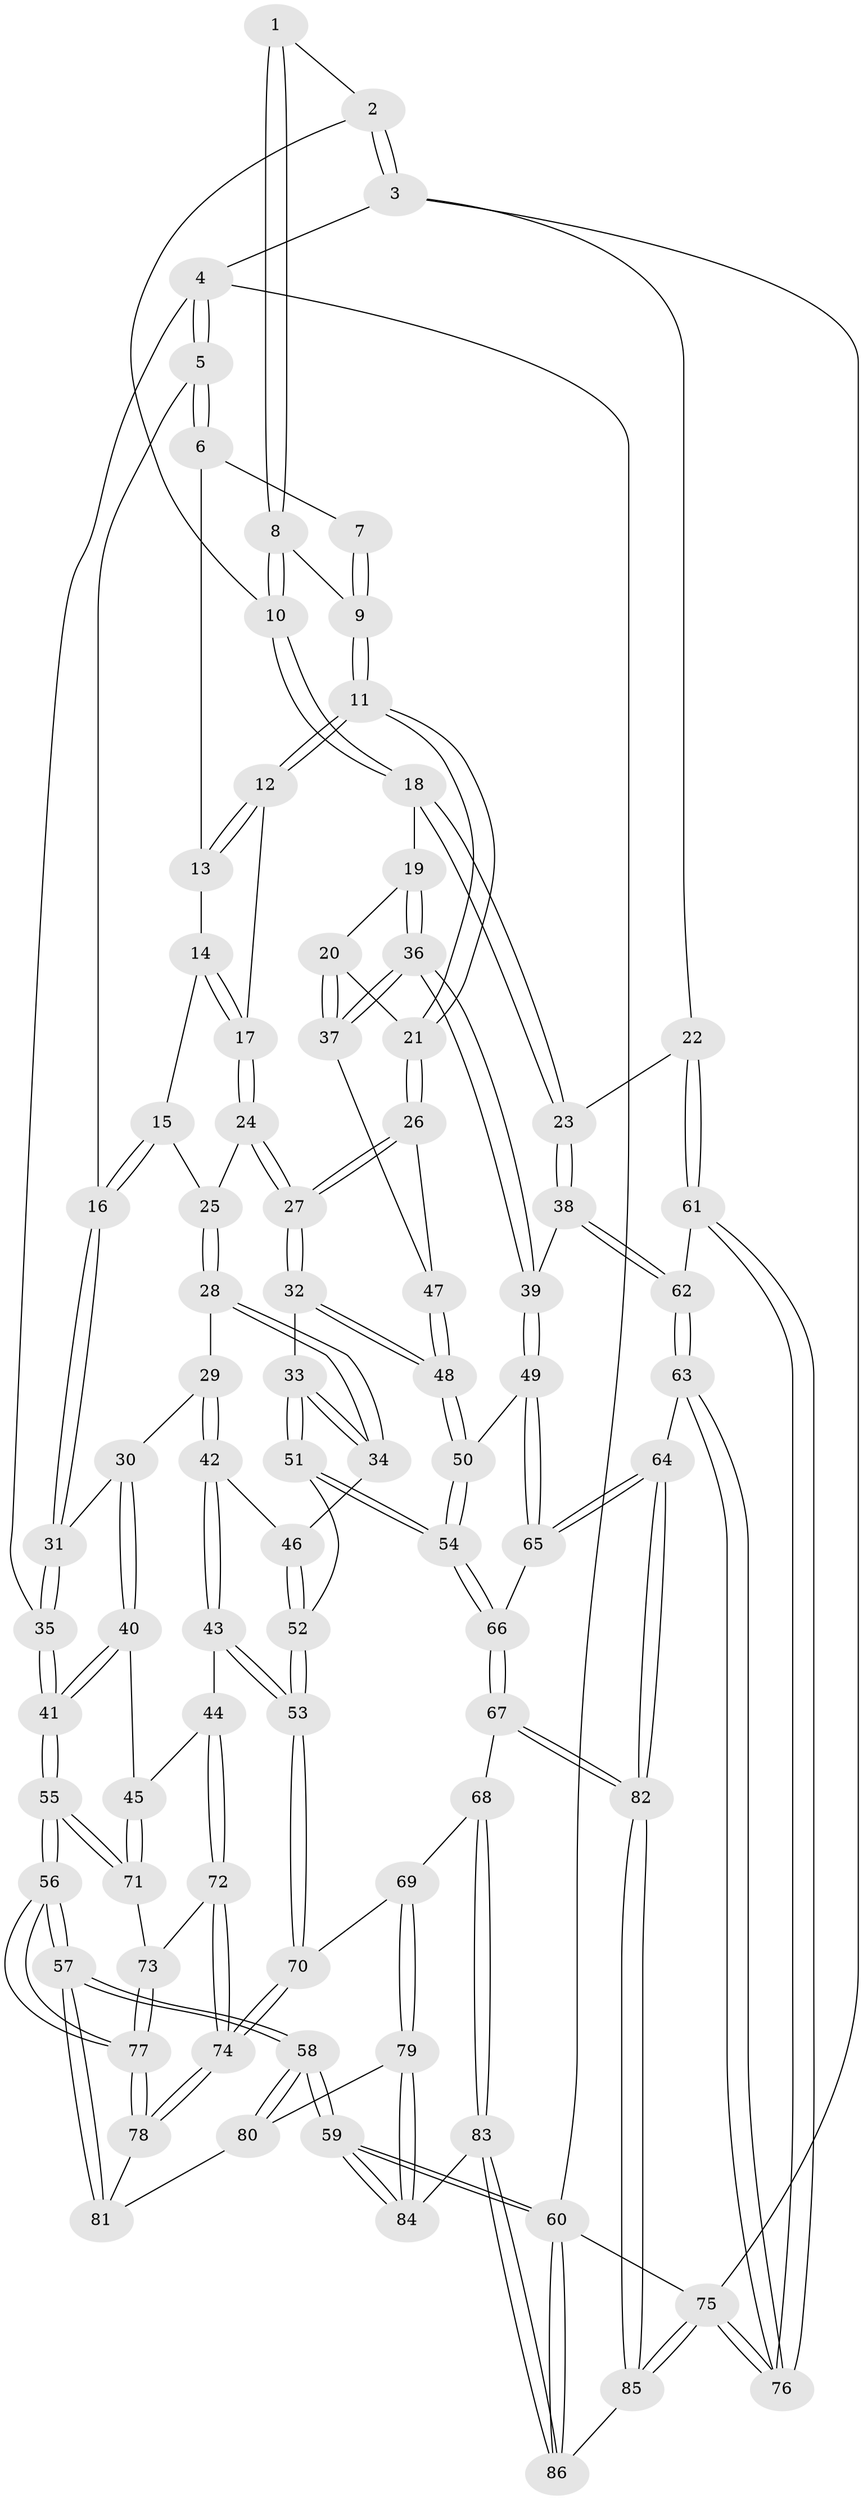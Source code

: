 // coarse degree distribution, {3: 0.3142857142857143, 5: 0.08571428571428572, 4: 0.5428571428571428, 2: 0.05714285714285714}
// Generated by graph-tools (version 1.1) at 2025/38/03/04/25 23:38:28]
// undirected, 86 vertices, 212 edges
graph export_dot {
  node [color=gray90,style=filled];
  1 [pos="+0.9357323856604343+0"];
  2 [pos="+0.9817211984260105+0"];
  3 [pos="+1+0"];
  4 [pos="+0+0"];
  5 [pos="+0.10165520915304883+0"];
  6 [pos="+0.5841540043964869+0"];
  7 [pos="+0.761726337148706+0"];
  8 [pos="+0.8164495340594528+0.08253015198312127"];
  9 [pos="+0.7716790634213285+0.08584699035833786"];
  10 [pos="+0.8905941583737101+0.1031834570376929"];
  11 [pos="+0.7070261402738889+0.1226872460178966"];
  12 [pos="+0.6293373464329394+0.027860472791852848"];
  13 [pos="+0.5854157982362601+0"];
  14 [pos="+0.48445418809730645+0.03563685621484862"];
  15 [pos="+0.32219506563354317+0.07232212215764357"];
  16 [pos="+0.21152295840721438+0.02901634604996651"];
  17 [pos="+0.5107398729351972+0.13414740378820217"];
  18 [pos="+0.9950832132024362+0.20961919756673822"];
  19 [pos="+0.9748732171227652+0.22012269537421883"];
  20 [pos="+0.8655181618138756+0.24294073472719785"];
  21 [pos="+0.6882605766215184+0.24699808435092727"];
  22 [pos="+1+0.2124822912570906"];
  23 [pos="+1+0.2156600292337972"];
  24 [pos="+0.500833456597535+0.1610599696760962"];
  25 [pos="+0.4465861854147702+0.16171898731784007"];
  26 [pos="+0.6809409623507222+0.255381910444634"];
  27 [pos="+0.6135001577837003+0.2813822905956781"];
  28 [pos="+0.3851385300120151+0.27639425156423464"];
  29 [pos="+0.2781550715886794+0.27909725048089856"];
  30 [pos="+0.19926000374970476+0.22256477299556693"];
  31 [pos="+0.19075860364524214+0.17309381169382393"];
  32 [pos="+0.5883139362101494+0.31797307869231767"];
  33 [pos="+0.542575767626545+0.36612858766340867"];
  34 [pos="+0.48298095600179575+0.35480467038855235"];
  35 [pos="+0+0.2491710136529851"];
  36 [pos="+0.8619975894058425+0.4193817712984994"];
  37 [pos="+0.8229828789419781+0.3895327562371608"];
  38 [pos="+0.8823171595447125+0.46142251591472255"];
  39 [pos="+0.8733901609227952+0.4527829571794937"];
  40 [pos="+0.15929786080516128+0.28208539314777953"];
  41 [pos="+0+0.336341162593312"];
  42 [pos="+0.3135702958707787+0.41877841212038136"];
  43 [pos="+0.2874370560365362+0.4795655925544962"];
  44 [pos="+0.17939240117732094+0.5041414620712711"];
  45 [pos="+0.11319481572607203+0.45936161281089327"];
  46 [pos="+0.38595664833204707+0.40625596071073167"];
  47 [pos="+0.7570481925719248+0.36438557753424416"];
  48 [pos="+0.7268953275243346+0.47939954356556264"];
  49 [pos="+0.7325755233856543+0.4931619232919056"];
  50 [pos="+0.7275205933950638+0.4877498780905159"];
  51 [pos="+0.5433847794911175+0.44157086883018254"];
  52 [pos="+0.418481625329347+0.48206297126369896"];
  53 [pos="+0.35717271746030993+0.5440862891967435"];
  54 [pos="+0.559737961360621+0.4970678563282146"];
  55 [pos="+0+0.5167175406357839"];
  56 [pos="+0+0.5915384718467671"];
  57 [pos="+0+0.6301914911554625"];
  58 [pos="+0+0.8230584242833529"];
  59 [pos="+0+1"];
  60 [pos="+0+1"];
  61 [pos="+1+0.45445104579403484"];
  62 [pos="+0.9119785686323537+0.5090204123448772"];
  63 [pos="+0.8769365683313588+0.6167722221198232"];
  64 [pos="+0.8055138594318292+0.6878439509233338"];
  65 [pos="+0.7591991913215735+0.6550527090127892"];
  66 [pos="+0.5434168753288016+0.6265357520681837"];
  67 [pos="+0.5139282866782883+0.651890773296387"];
  68 [pos="+0.5046115996386221+0.6568105874183467"];
  69 [pos="+0.41818783342367716+0.6259950054519081"];
  70 [pos="+0.37527775683891207+0.5845524248716851"];
  71 [pos="+0+0.49413646928287985"];
  72 [pos="+0.1868730711920697+0.6355495005619717"];
  73 [pos="+0.12388435711019984+0.6218784998596693"];
  74 [pos="+0.19251347531244453+0.6569930418681933"];
  75 [pos="+1+1"];
  76 [pos="+1+0.6807973290761936"];
  77 [pos="+0+0.5996353041207053"];
  78 [pos="+0.19210416720364373+0.6616155351605012"];
  79 [pos="+0.21996776129236245+0.7795556003289348"];
  80 [pos="+0.2055230739068388+0.7652097465305354"];
  81 [pos="+0.19171566704504986+0.6860234240946974"];
  82 [pos="+0.8660172807430379+1"];
  83 [pos="+0.41813485028432523+0.980781007384679"];
  84 [pos="+0.25943751642663687+0.8596719001857731"];
  85 [pos="+0.8928673106419085+1"];
  86 [pos="+0.46754120875954003+1"];
  1 -- 2;
  1 -- 8;
  1 -- 8;
  2 -- 3;
  2 -- 3;
  2 -- 10;
  3 -- 4;
  3 -- 22;
  3 -- 75;
  4 -- 5;
  4 -- 5;
  4 -- 35;
  4 -- 60;
  5 -- 6;
  5 -- 6;
  5 -- 16;
  6 -- 7;
  6 -- 13;
  7 -- 9;
  7 -- 9;
  8 -- 9;
  8 -- 10;
  8 -- 10;
  9 -- 11;
  9 -- 11;
  10 -- 18;
  10 -- 18;
  11 -- 12;
  11 -- 12;
  11 -- 21;
  11 -- 21;
  12 -- 13;
  12 -- 13;
  12 -- 17;
  13 -- 14;
  14 -- 15;
  14 -- 17;
  14 -- 17;
  15 -- 16;
  15 -- 16;
  15 -- 25;
  16 -- 31;
  16 -- 31;
  17 -- 24;
  17 -- 24;
  18 -- 19;
  18 -- 23;
  18 -- 23;
  19 -- 20;
  19 -- 36;
  19 -- 36;
  20 -- 21;
  20 -- 37;
  20 -- 37;
  21 -- 26;
  21 -- 26;
  22 -- 23;
  22 -- 61;
  22 -- 61;
  23 -- 38;
  23 -- 38;
  24 -- 25;
  24 -- 27;
  24 -- 27;
  25 -- 28;
  25 -- 28;
  26 -- 27;
  26 -- 27;
  26 -- 47;
  27 -- 32;
  27 -- 32;
  28 -- 29;
  28 -- 34;
  28 -- 34;
  29 -- 30;
  29 -- 42;
  29 -- 42;
  30 -- 31;
  30 -- 40;
  30 -- 40;
  31 -- 35;
  31 -- 35;
  32 -- 33;
  32 -- 48;
  32 -- 48;
  33 -- 34;
  33 -- 34;
  33 -- 51;
  33 -- 51;
  34 -- 46;
  35 -- 41;
  35 -- 41;
  36 -- 37;
  36 -- 37;
  36 -- 39;
  36 -- 39;
  37 -- 47;
  38 -- 39;
  38 -- 62;
  38 -- 62;
  39 -- 49;
  39 -- 49;
  40 -- 41;
  40 -- 41;
  40 -- 45;
  41 -- 55;
  41 -- 55;
  42 -- 43;
  42 -- 43;
  42 -- 46;
  43 -- 44;
  43 -- 53;
  43 -- 53;
  44 -- 45;
  44 -- 72;
  44 -- 72;
  45 -- 71;
  45 -- 71;
  46 -- 52;
  46 -- 52;
  47 -- 48;
  47 -- 48;
  48 -- 50;
  48 -- 50;
  49 -- 50;
  49 -- 65;
  49 -- 65;
  50 -- 54;
  50 -- 54;
  51 -- 52;
  51 -- 54;
  51 -- 54;
  52 -- 53;
  52 -- 53;
  53 -- 70;
  53 -- 70;
  54 -- 66;
  54 -- 66;
  55 -- 56;
  55 -- 56;
  55 -- 71;
  55 -- 71;
  56 -- 57;
  56 -- 57;
  56 -- 77;
  56 -- 77;
  57 -- 58;
  57 -- 58;
  57 -- 81;
  57 -- 81;
  58 -- 59;
  58 -- 59;
  58 -- 80;
  58 -- 80;
  59 -- 60;
  59 -- 60;
  59 -- 84;
  59 -- 84;
  60 -- 86;
  60 -- 86;
  60 -- 75;
  61 -- 62;
  61 -- 76;
  61 -- 76;
  62 -- 63;
  62 -- 63;
  63 -- 64;
  63 -- 76;
  63 -- 76;
  64 -- 65;
  64 -- 65;
  64 -- 82;
  64 -- 82;
  65 -- 66;
  66 -- 67;
  66 -- 67;
  67 -- 68;
  67 -- 82;
  67 -- 82;
  68 -- 69;
  68 -- 83;
  68 -- 83;
  69 -- 70;
  69 -- 79;
  69 -- 79;
  70 -- 74;
  70 -- 74;
  71 -- 73;
  72 -- 73;
  72 -- 74;
  72 -- 74;
  73 -- 77;
  73 -- 77;
  74 -- 78;
  74 -- 78;
  75 -- 76;
  75 -- 76;
  75 -- 85;
  75 -- 85;
  77 -- 78;
  77 -- 78;
  78 -- 81;
  79 -- 80;
  79 -- 84;
  79 -- 84;
  80 -- 81;
  82 -- 85;
  82 -- 85;
  83 -- 84;
  83 -- 86;
  83 -- 86;
  85 -- 86;
}
